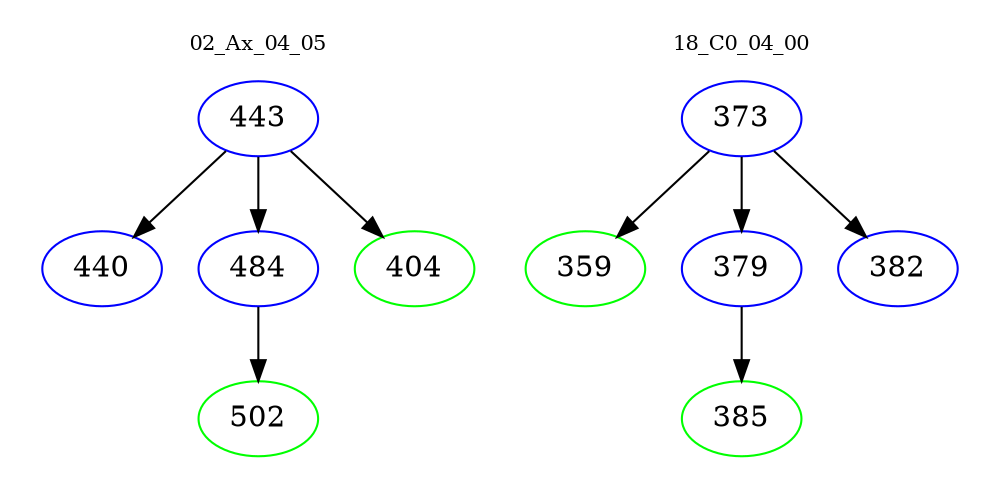 digraph{
subgraph cluster_0 {
color = white
label = "02_Ax_04_05";
fontsize=10;
T0_443 [label="443", color="blue"]
T0_443 -> T0_440 [color="black"]
T0_440 [label="440", color="blue"]
T0_443 -> T0_484 [color="black"]
T0_484 [label="484", color="blue"]
T0_484 -> T0_502 [color="black"]
T0_502 [label="502", color="green"]
T0_443 -> T0_404 [color="black"]
T0_404 [label="404", color="green"]
}
subgraph cluster_1 {
color = white
label = "18_C0_04_00";
fontsize=10;
T1_373 [label="373", color="blue"]
T1_373 -> T1_359 [color="black"]
T1_359 [label="359", color="green"]
T1_373 -> T1_379 [color="black"]
T1_379 [label="379", color="blue"]
T1_379 -> T1_385 [color="black"]
T1_385 [label="385", color="green"]
T1_373 -> T1_382 [color="black"]
T1_382 [label="382", color="blue"]
}
}
